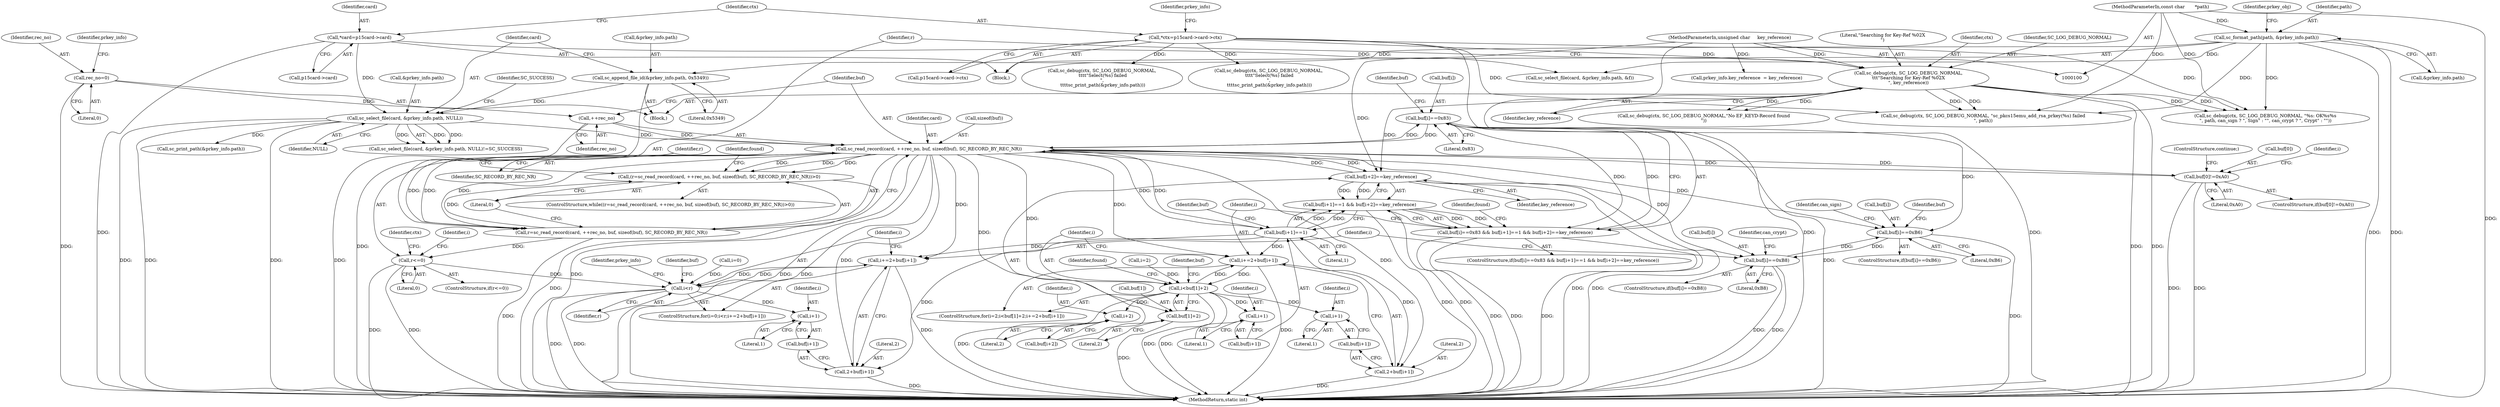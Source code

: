 digraph "1_OpenSC_8fe377e93b4b56060e5bbfb6f3142ceaeca744fa_20@array" {
"1000322" [label="(Call,buf[i]==0x83)"];
"1000278" [label="(Call,sc_read_record(card, ++rec_no, buf, sizeof(buf), SC_RECORD_BY_REC_NR))"];
"1000249" [label="(Call,sc_select_file(card, &prkey_info.path, NULL))"];
"1000110" [label="(Call,*card=p15card->card)"];
"1000241" [label="(Call,sc_append_file_id(&prkey_info.path, 0x5349))"];
"1000166" [label="(Call,sc_format_path(path, &prkey_info.path))"];
"1000102" [label="(MethodParameterIn,const char       *path)"];
"1000280" [label="(Call,++rec_no)"];
"1000223" [label="(Call,rec_no=0)"];
"1000335" [label="(Call,buf[i+2]==key_reference)"];
"1000269" [label="(Call,sc_debug(ctx, SC_LOG_DEBUG_NORMAL,\n\t\t\t\"Searching for Key-Ref %02X\n\", key_reference))"];
"1000116" [label="(Call,*ctx=p15card->card->ctx)"];
"1000104" [label="(MethodParameterIn,unsigned char     key_reference)"];
"1000322" [label="(Call,buf[i]==0x83)"];
"1000293" [label="(Call,buf[0]!=0xA0)"];
"1000328" [label="(Call,buf[i+1]==1)"];
"1000275" [label="(Call,(r=sc_read_record(card, ++rec_no, buf, sizeof(buf), SC_RECORD_BY_REC_NR))>0)"];
"1000276" [label="(Call,r=sc_read_record(card, ++rec_no, buf, sizeof(buf), SC_RECORD_BY_REC_NR))"];
"1000348" [label="(Call,r<=0)"];
"1000362" [label="(Call,i<r)"];
"1000365" [label="(Call,i+=2+buf[i+1])"];
"1000371" [label="(Call,i+1)"];
"1000303" [label="(Call,i<buf[1]+2)"];
"1000310" [label="(Call,i+=2+buf[i+1])"];
"1000316" [label="(Call,i+1)"];
"1000331" [label="(Call,i+1)"];
"1000338" [label="(Call,i+2)"];
"1000305" [label="(Call,buf[1]+2)"];
"1000312" [label="(Call,2+buf[i+1])"];
"1000321" [label="(Call,buf[i]==0x83 && buf[i+1]==1 && buf[i+2]==key_reference)"];
"1000376" [label="(Call,buf[i]==0xB6)"];
"1000384" [label="(Call,buf[i]==0xB8)"];
"1000327" [label="(Call,buf[i+1]==1 && buf[i+2]==key_reference)"];
"1000367" [label="(Call,2+buf[i+1])"];
"1000283" [label="(Call,sizeof(buf))"];
"1000224" [label="(Identifier,rec_no)"];
"1000241" [label="(Call,sc_append_file_id(&prkey_info.path, 0x5349))"];
"1000388" [label="(Literal,0xB8)"];
"1000385" [label="(Call,buf[i])"];
"1000275" [label="(Call,(r=sc_read_record(card, ++rec_no, buf, sizeof(buf), SC_RECORD_BY_REC_NR))>0)"];
"1000359" [label="(Call,i=0)"];
"1000279" [label="(Identifier,card)"];
"1000277" [label="(Identifier,r)"];
"1000118" [label="(Call,p15card->card->ctx)"];
"1000367" [label="(Call,2+buf[i+1])"];
"1000166" [label="(Call,sc_format_path(path, &prkey_info.path))"];
"1000386" [label="(Identifier,buf)"];
"1000335" [label="(Call,buf[i+2]==key_reference)"];
"1000250" [label="(Identifier,card)"];
"1000272" [label="(Literal,\"Searching for Key-Ref %02X\n\")"];
"1000369" [label="(Call,buf[i+1])"];
"1000442" [label="(Identifier,prkey_info)"];
"1000364" [label="(Identifier,r)"];
"1000375" [label="(ControlStructure,if(buf[i]==0xB6))"];
"1000301" [label="(Identifier,i)"];
"1000405" [label="(Call,sc_debug(ctx, SC_LOG_DEBUG_NORMAL,\n \t\t\t\t\"Select(%s) failed\n\",\n \t\t\t\tsc_print_path(&prkey_info.path)))"];
"1000332" [label="(Identifier,i)"];
"1000371" [label="(Call,i+1)"];
"1000298" [label="(ControlStructure,continue;)"];
"1000362" [label="(Call,i<r)"];
"1000312" [label="(Call,2+buf[i+1])"];
"1000297" [label="(Literal,0xA0)"];
"1000225" [label="(Literal,0)"];
"1000246" [label="(Literal,0x5349)"];
"1000322" [label="(Call,buf[i]==0x83)"];
"1000131" [label="(Identifier,prkey_info)"];
"1000270" [label="(Identifier,ctx)"];
"1000316" [label="(Call,i+1)"];
"1000339" [label="(Identifier,i)"];
"1000116" [label="(Call,*ctx=p15card->card->ctx)"];
"1000258" [label="(Call,sc_debug(ctx, SC_LOG_DEBUG_NORMAL,\n \t\t\t\t\"Select(%s) failed\n\",\n \t\t\t\tsc_print_path(&prkey_info.path)))"];
"1000330" [label="(Identifier,buf)"];
"1000299" [label="(ControlStructure,for(i=2;i<buf[1]+2;i+=2+buf[i+1]))"];
"1000496" [label="(MethodReturn,static int)"];
"1000336" [label="(Call,buf[i+2])"];
"1000366" [label="(Identifier,i)"];
"1000329" [label="(Call,buf[i+1])"];
"1000168" [label="(Call,&prkey_info.path)"];
"1000324" [label="(Identifier,buf)"];
"1000286" [label="(Literal,0)"];
"1000333" [label="(Literal,1)"];
"1000230" [label="(Identifier,prkey_info)"];
"1000327" [label="(Call,buf[i+1]==1 && buf[i+2]==key_reference)"];
"1000341" [label="(Identifier,key_reference)"];
"1000345" [label="(Identifier,found)"];
"1000117" [label="(Identifier,ctx)"];
"1000376" [label="(Call,buf[i]==0xB6)"];
"1000382" [label="(Identifier,can_sign)"];
"1000384" [label="(Call,buf[i]==0xB8)"];
"1000323" [label="(Call,buf[i])"];
"1000326" [label="(Literal,0x83)"];
"1000242" [label="(Call,&prkey_info.path)"];
"1000352" [label="(Call,sc_debug(ctx, SC_LOG_DEBUG_NORMAL,\"No EF_KEYD-Record found\n\"))"];
"1000282" [label="(Identifier,buf)"];
"1000306" [label="(Call,buf[1])"];
"1000102" [label="(MethodParameterIn,const char       *path)"];
"1000350" [label="(Literal,0)"];
"1000303" [label="(Call,i<buf[1]+2)"];
"1000300" [label="(Call,i=2)"];
"1000334" [label="(Literal,1)"];
"1000305" [label="(Call,buf[1]+2)"];
"1000474" [label="(Call,sc_debug(ctx, SC_LOG_DEBUG_NORMAL, \"sc_pkcs15emu_add_rsa_prkey(%s) failed\n\", path))"];
"1000104" [label="(MethodParameterIn,unsigned char     key_reference)"];
"1000285" [label="(Identifier,SC_RECORD_BY_REC_NR)"];
"1000309" [label="(Literal,2)"];
"1000343" [label="(Identifier,found)"];
"1000383" [label="(ControlStructure,if(buf[i]==0xB8))"];
"1000314" [label="(Call,buf[i+1])"];
"1000380" [label="(Literal,0xB6)"];
"1000337" [label="(Identifier,buf)"];
"1000292" [label="(ControlStructure,if(buf[0]!=0xA0))"];
"1000377" [label="(Call,buf[i])"];
"1000110" [label="(Call,*card=p15card->card)"];
"1000269" [label="(Call,sc_debug(ctx, SC_LOG_DEBUG_NORMAL,\n\t\t\t\"Searching for Key-Ref %02X\n\", key_reference))"];
"1000108" [label="(Block,)"];
"1000248" [label="(Call,sc_select_file(card, &prkey_info.path, NULL)!=SC_SUCCESS)"];
"1000363" [label="(Identifier,i)"];
"1000318" [label="(Literal,1)"];
"1000290" [label="(Identifier,found)"];
"1000112" [label="(Call,p15card->card)"];
"1000271" [label="(Identifier,SC_LOG_DEBUG_NORMAL)"];
"1000349" [label="(Identifier,r)"];
"1000293" [label="(Call,buf[0]!=0xA0)"];
"1000223" [label="(Call,rec_no=0)"];
"1000304" [label="(Identifier,i)"];
"1000365" [label="(Call,i+=2+buf[i+1])"];
"1000276" [label="(Call,r=sc_read_record(card, ++rec_no, buf, sizeof(buf), SC_RECORD_BY_REC_NR))"];
"1000262" [label="(Call,sc_print_path(&prkey_info.path))"];
"1000347" [label="(ControlStructure,if(r<=0))"];
"1000320" [label="(ControlStructure,if(buf[i]==0x83 && buf[i+1]==1 && buf[i+2]==key_reference))"];
"1000255" [label="(Identifier,NULL)"];
"1000294" [label="(Call,buf[0])"];
"1000338" [label="(Call,i+2)"];
"1000378" [label="(Identifier,buf)"];
"1000156" [label="(Call,prkey_info.key_reference  = key_reference)"];
"1000280" [label="(Call,++rec_no)"];
"1000348" [label="(Call,r<=0)"];
"1000321" [label="(Call,buf[i]==0x83 && buf[i+1]==1 && buf[i+2]==key_reference)"];
"1000372" [label="(Identifier,i)"];
"1000313" [label="(Literal,2)"];
"1000368" [label="(Literal,2)"];
"1000390" [label="(Identifier,can_crypt)"];
"1000174" [label="(Identifier,prkey_obj)"];
"1000251" [label="(Call,&prkey_info.path)"];
"1000256" [label="(Identifier,SC_SUCCESS)"];
"1000219" [label="(Block,)"];
"1000311" [label="(Identifier,i)"];
"1000395" [label="(Call,sc_select_file(card, &prkey_info.path, &f))"];
"1000281" [label="(Identifier,rec_no)"];
"1000328" [label="(Call,buf[i+1]==1)"];
"1000249" [label="(Call,sc_select_file(card, &prkey_info.path, NULL))"];
"1000273" [label="(Identifier,key_reference)"];
"1000111" [label="(Identifier,card)"];
"1000358" [label="(ControlStructure,for(i=0;i<r;i+=2+buf[i+1]))"];
"1000373" [label="(Literal,1)"];
"1000331" [label="(Call,i+1)"];
"1000340" [label="(Literal,2)"];
"1000360" [label="(Identifier,i)"];
"1000317" [label="(Identifier,i)"];
"1000278" [label="(Call,sc_read_record(card, ++rec_no, buf, sizeof(buf), SC_RECORD_BY_REC_NR))"];
"1000353" [label="(Identifier,ctx)"];
"1000481" [label="(Call,sc_debug(ctx, SC_LOG_DEBUG_NORMAL, \"%s: OK%s%s\n\", path, can_sign ? \", Sign\" : \"\", can_crypt ? \", Crypt\" : \"\"))"];
"1000167" [label="(Identifier,path)"];
"1000274" [label="(ControlStructure,while((r=sc_read_record(card, ++rec_no, buf, sizeof(buf), SC_RECORD_BY_REC_NR))>0))"];
"1000310" [label="(Call,i+=2+buf[i+1])"];
"1000322" -> "1000321"  [label="AST: "];
"1000322" -> "1000326"  [label="CFG: "];
"1000323" -> "1000322"  [label="AST: "];
"1000326" -> "1000322"  [label="AST: "];
"1000330" -> "1000322"  [label="CFG: "];
"1000321" -> "1000322"  [label="CFG: "];
"1000322" -> "1000496"  [label="DDG: "];
"1000322" -> "1000278"  [label="DDG: "];
"1000322" -> "1000321"  [label="DDG: "];
"1000322" -> "1000321"  [label="DDG: "];
"1000278" -> "1000322"  [label="DDG: "];
"1000322" -> "1000376"  [label="DDG: "];
"1000278" -> "1000276"  [label="AST: "];
"1000278" -> "1000285"  [label="CFG: "];
"1000279" -> "1000278"  [label="AST: "];
"1000280" -> "1000278"  [label="AST: "];
"1000282" -> "1000278"  [label="AST: "];
"1000283" -> "1000278"  [label="AST: "];
"1000285" -> "1000278"  [label="AST: "];
"1000276" -> "1000278"  [label="CFG: "];
"1000278" -> "1000496"  [label="DDG: "];
"1000278" -> "1000496"  [label="DDG: "];
"1000278" -> "1000496"  [label="DDG: "];
"1000278" -> "1000275"  [label="DDG: "];
"1000278" -> "1000275"  [label="DDG: "];
"1000278" -> "1000275"  [label="DDG: "];
"1000278" -> "1000276"  [label="DDG: "];
"1000278" -> "1000276"  [label="DDG: "];
"1000278" -> "1000276"  [label="DDG: "];
"1000249" -> "1000278"  [label="DDG: "];
"1000280" -> "1000278"  [label="DDG: "];
"1000335" -> "1000278"  [label="DDG: "];
"1000293" -> "1000278"  [label="DDG: "];
"1000328" -> "1000278"  [label="DDG: "];
"1000278" -> "1000293"  [label="DDG: "];
"1000278" -> "1000303"  [label="DDG: "];
"1000278" -> "1000305"  [label="DDG: "];
"1000278" -> "1000310"  [label="DDG: "];
"1000278" -> "1000312"  [label="DDG: "];
"1000278" -> "1000328"  [label="DDG: "];
"1000278" -> "1000335"  [label="DDG: "];
"1000278" -> "1000365"  [label="DDG: "];
"1000278" -> "1000367"  [label="DDG: "];
"1000278" -> "1000376"  [label="DDG: "];
"1000278" -> "1000384"  [label="DDG: "];
"1000249" -> "1000248"  [label="AST: "];
"1000249" -> "1000255"  [label="CFG: "];
"1000250" -> "1000249"  [label="AST: "];
"1000251" -> "1000249"  [label="AST: "];
"1000255" -> "1000249"  [label="AST: "];
"1000256" -> "1000249"  [label="CFG: "];
"1000249" -> "1000496"  [label="DDG: "];
"1000249" -> "1000496"  [label="DDG: "];
"1000249" -> "1000496"  [label="DDG: "];
"1000249" -> "1000248"  [label="DDG: "];
"1000249" -> "1000248"  [label="DDG: "];
"1000249" -> "1000248"  [label="DDG: "];
"1000110" -> "1000249"  [label="DDG: "];
"1000241" -> "1000249"  [label="DDG: "];
"1000249" -> "1000262"  [label="DDG: "];
"1000110" -> "1000108"  [label="AST: "];
"1000110" -> "1000112"  [label="CFG: "];
"1000111" -> "1000110"  [label="AST: "];
"1000112" -> "1000110"  [label="AST: "];
"1000117" -> "1000110"  [label="CFG: "];
"1000110" -> "1000496"  [label="DDG: "];
"1000110" -> "1000395"  [label="DDG: "];
"1000241" -> "1000219"  [label="AST: "];
"1000241" -> "1000246"  [label="CFG: "];
"1000242" -> "1000241"  [label="AST: "];
"1000246" -> "1000241"  [label="AST: "];
"1000250" -> "1000241"  [label="CFG: "];
"1000241" -> "1000496"  [label="DDG: "];
"1000166" -> "1000241"  [label="DDG: "];
"1000166" -> "1000108"  [label="AST: "];
"1000166" -> "1000168"  [label="CFG: "];
"1000167" -> "1000166"  [label="AST: "];
"1000168" -> "1000166"  [label="AST: "];
"1000174" -> "1000166"  [label="CFG: "];
"1000166" -> "1000496"  [label="DDG: "];
"1000166" -> "1000496"  [label="DDG: "];
"1000102" -> "1000166"  [label="DDG: "];
"1000166" -> "1000395"  [label="DDG: "];
"1000166" -> "1000474"  [label="DDG: "];
"1000166" -> "1000481"  [label="DDG: "];
"1000102" -> "1000100"  [label="AST: "];
"1000102" -> "1000496"  [label="DDG: "];
"1000102" -> "1000474"  [label="DDG: "];
"1000102" -> "1000481"  [label="DDG: "];
"1000280" -> "1000281"  [label="CFG: "];
"1000281" -> "1000280"  [label="AST: "];
"1000282" -> "1000280"  [label="CFG: "];
"1000280" -> "1000496"  [label="DDG: "];
"1000223" -> "1000280"  [label="DDG: "];
"1000223" -> "1000219"  [label="AST: "];
"1000223" -> "1000225"  [label="CFG: "];
"1000224" -> "1000223"  [label="AST: "];
"1000225" -> "1000223"  [label="AST: "];
"1000230" -> "1000223"  [label="CFG: "];
"1000223" -> "1000496"  [label="DDG: "];
"1000335" -> "1000327"  [label="AST: "];
"1000335" -> "1000341"  [label="CFG: "];
"1000336" -> "1000335"  [label="AST: "];
"1000341" -> "1000335"  [label="AST: "];
"1000327" -> "1000335"  [label="CFG: "];
"1000335" -> "1000496"  [label="DDG: "];
"1000335" -> "1000496"  [label="DDG: "];
"1000335" -> "1000327"  [label="DDG: "];
"1000335" -> "1000327"  [label="DDG: "];
"1000269" -> "1000335"  [label="DDG: "];
"1000104" -> "1000335"  [label="DDG: "];
"1000269" -> "1000219"  [label="AST: "];
"1000269" -> "1000273"  [label="CFG: "];
"1000270" -> "1000269"  [label="AST: "];
"1000271" -> "1000269"  [label="AST: "];
"1000272" -> "1000269"  [label="AST: "];
"1000273" -> "1000269"  [label="AST: "];
"1000277" -> "1000269"  [label="CFG: "];
"1000269" -> "1000496"  [label="DDG: "];
"1000269" -> "1000496"  [label="DDG: "];
"1000116" -> "1000269"  [label="DDG: "];
"1000104" -> "1000269"  [label="DDG: "];
"1000269" -> "1000352"  [label="DDG: "];
"1000269" -> "1000352"  [label="DDG: "];
"1000269" -> "1000474"  [label="DDG: "];
"1000269" -> "1000474"  [label="DDG: "];
"1000269" -> "1000481"  [label="DDG: "];
"1000269" -> "1000481"  [label="DDG: "];
"1000116" -> "1000108"  [label="AST: "];
"1000116" -> "1000118"  [label="CFG: "];
"1000117" -> "1000116"  [label="AST: "];
"1000118" -> "1000116"  [label="AST: "];
"1000131" -> "1000116"  [label="CFG: "];
"1000116" -> "1000496"  [label="DDG: "];
"1000116" -> "1000258"  [label="DDG: "];
"1000116" -> "1000405"  [label="DDG: "];
"1000116" -> "1000474"  [label="DDG: "];
"1000116" -> "1000481"  [label="DDG: "];
"1000104" -> "1000100"  [label="AST: "];
"1000104" -> "1000496"  [label="DDG: "];
"1000104" -> "1000156"  [label="DDG: "];
"1000293" -> "1000292"  [label="AST: "];
"1000293" -> "1000297"  [label="CFG: "];
"1000294" -> "1000293"  [label="AST: "];
"1000297" -> "1000293"  [label="AST: "];
"1000298" -> "1000293"  [label="CFG: "];
"1000301" -> "1000293"  [label="CFG: "];
"1000293" -> "1000496"  [label="DDG: "];
"1000293" -> "1000496"  [label="DDG: "];
"1000328" -> "1000327"  [label="AST: "];
"1000328" -> "1000334"  [label="CFG: "];
"1000329" -> "1000328"  [label="AST: "];
"1000334" -> "1000328"  [label="AST: "];
"1000337" -> "1000328"  [label="CFG: "];
"1000327" -> "1000328"  [label="CFG: "];
"1000328" -> "1000310"  [label="DDG: "];
"1000328" -> "1000312"  [label="DDG: "];
"1000328" -> "1000327"  [label="DDG: "];
"1000328" -> "1000327"  [label="DDG: "];
"1000328" -> "1000365"  [label="DDG: "];
"1000328" -> "1000367"  [label="DDG: "];
"1000275" -> "1000274"  [label="AST: "];
"1000275" -> "1000286"  [label="CFG: "];
"1000276" -> "1000275"  [label="AST: "];
"1000286" -> "1000275"  [label="AST: "];
"1000290" -> "1000275"  [label="CFG: "];
"1000349" -> "1000275"  [label="CFG: "];
"1000275" -> "1000496"  [label="DDG: "];
"1000276" -> "1000275"  [label="DDG: "];
"1000277" -> "1000276"  [label="AST: "];
"1000286" -> "1000276"  [label="CFG: "];
"1000276" -> "1000496"  [label="DDG: "];
"1000276" -> "1000348"  [label="DDG: "];
"1000348" -> "1000347"  [label="AST: "];
"1000348" -> "1000350"  [label="CFG: "];
"1000349" -> "1000348"  [label="AST: "];
"1000350" -> "1000348"  [label="AST: "];
"1000353" -> "1000348"  [label="CFG: "];
"1000360" -> "1000348"  [label="CFG: "];
"1000348" -> "1000496"  [label="DDG: "];
"1000348" -> "1000496"  [label="DDG: "];
"1000348" -> "1000362"  [label="DDG: "];
"1000362" -> "1000358"  [label="AST: "];
"1000362" -> "1000364"  [label="CFG: "];
"1000363" -> "1000362"  [label="AST: "];
"1000364" -> "1000362"  [label="AST: "];
"1000378" -> "1000362"  [label="CFG: "];
"1000442" -> "1000362"  [label="CFG: "];
"1000362" -> "1000496"  [label="DDG: "];
"1000362" -> "1000496"  [label="DDG: "];
"1000365" -> "1000362"  [label="DDG: "];
"1000359" -> "1000362"  [label="DDG: "];
"1000362" -> "1000365"  [label="DDG: "];
"1000362" -> "1000371"  [label="DDG: "];
"1000365" -> "1000358"  [label="AST: "];
"1000365" -> "1000367"  [label="CFG: "];
"1000366" -> "1000365"  [label="AST: "];
"1000367" -> "1000365"  [label="AST: "];
"1000363" -> "1000365"  [label="CFG: "];
"1000365" -> "1000496"  [label="DDG: "];
"1000371" -> "1000369"  [label="AST: "];
"1000371" -> "1000373"  [label="CFG: "];
"1000372" -> "1000371"  [label="AST: "];
"1000373" -> "1000371"  [label="AST: "];
"1000369" -> "1000371"  [label="CFG: "];
"1000303" -> "1000299"  [label="AST: "];
"1000303" -> "1000305"  [label="CFG: "];
"1000304" -> "1000303"  [label="AST: "];
"1000305" -> "1000303"  [label="AST: "];
"1000324" -> "1000303"  [label="CFG: "];
"1000345" -> "1000303"  [label="CFG: "];
"1000303" -> "1000496"  [label="DDG: "];
"1000303" -> "1000496"  [label="DDG: "];
"1000303" -> "1000496"  [label="DDG: "];
"1000310" -> "1000303"  [label="DDG: "];
"1000300" -> "1000303"  [label="DDG: "];
"1000303" -> "1000310"  [label="DDG: "];
"1000303" -> "1000316"  [label="DDG: "];
"1000303" -> "1000331"  [label="DDG: "];
"1000303" -> "1000338"  [label="DDG: "];
"1000310" -> "1000299"  [label="AST: "];
"1000310" -> "1000312"  [label="CFG: "];
"1000311" -> "1000310"  [label="AST: "];
"1000312" -> "1000310"  [label="AST: "];
"1000304" -> "1000310"  [label="CFG: "];
"1000310" -> "1000496"  [label="DDG: "];
"1000316" -> "1000314"  [label="AST: "];
"1000316" -> "1000318"  [label="CFG: "];
"1000317" -> "1000316"  [label="AST: "];
"1000318" -> "1000316"  [label="AST: "];
"1000314" -> "1000316"  [label="CFG: "];
"1000331" -> "1000329"  [label="AST: "];
"1000331" -> "1000333"  [label="CFG: "];
"1000332" -> "1000331"  [label="AST: "];
"1000333" -> "1000331"  [label="AST: "];
"1000329" -> "1000331"  [label="CFG: "];
"1000338" -> "1000336"  [label="AST: "];
"1000338" -> "1000340"  [label="CFG: "];
"1000339" -> "1000338"  [label="AST: "];
"1000340" -> "1000338"  [label="AST: "];
"1000336" -> "1000338"  [label="CFG: "];
"1000305" -> "1000309"  [label="CFG: "];
"1000306" -> "1000305"  [label="AST: "];
"1000309" -> "1000305"  [label="AST: "];
"1000305" -> "1000496"  [label="DDG: "];
"1000312" -> "1000314"  [label="CFG: "];
"1000313" -> "1000312"  [label="AST: "];
"1000314" -> "1000312"  [label="AST: "];
"1000312" -> "1000496"  [label="DDG: "];
"1000321" -> "1000320"  [label="AST: "];
"1000321" -> "1000327"  [label="CFG: "];
"1000327" -> "1000321"  [label="AST: "];
"1000343" -> "1000321"  [label="CFG: "];
"1000311" -> "1000321"  [label="CFG: "];
"1000321" -> "1000496"  [label="DDG: "];
"1000321" -> "1000496"  [label="DDG: "];
"1000321" -> "1000496"  [label="DDG: "];
"1000327" -> "1000321"  [label="DDG: "];
"1000327" -> "1000321"  [label="DDG: "];
"1000376" -> "1000375"  [label="AST: "];
"1000376" -> "1000380"  [label="CFG: "];
"1000377" -> "1000376"  [label="AST: "];
"1000380" -> "1000376"  [label="AST: "];
"1000382" -> "1000376"  [label="CFG: "];
"1000386" -> "1000376"  [label="CFG: "];
"1000376" -> "1000496"  [label="DDG: "];
"1000384" -> "1000376"  [label="DDG: "];
"1000376" -> "1000384"  [label="DDG: "];
"1000384" -> "1000383"  [label="AST: "];
"1000384" -> "1000388"  [label="CFG: "];
"1000385" -> "1000384"  [label="AST: "];
"1000388" -> "1000384"  [label="AST: "];
"1000390" -> "1000384"  [label="CFG: "];
"1000366" -> "1000384"  [label="CFG: "];
"1000384" -> "1000496"  [label="DDG: "];
"1000384" -> "1000496"  [label="DDG: "];
"1000327" -> "1000496"  [label="DDG: "];
"1000327" -> "1000496"  [label="DDG: "];
"1000367" -> "1000369"  [label="CFG: "];
"1000368" -> "1000367"  [label="AST: "];
"1000369" -> "1000367"  [label="AST: "];
"1000367" -> "1000496"  [label="DDG: "];
}
